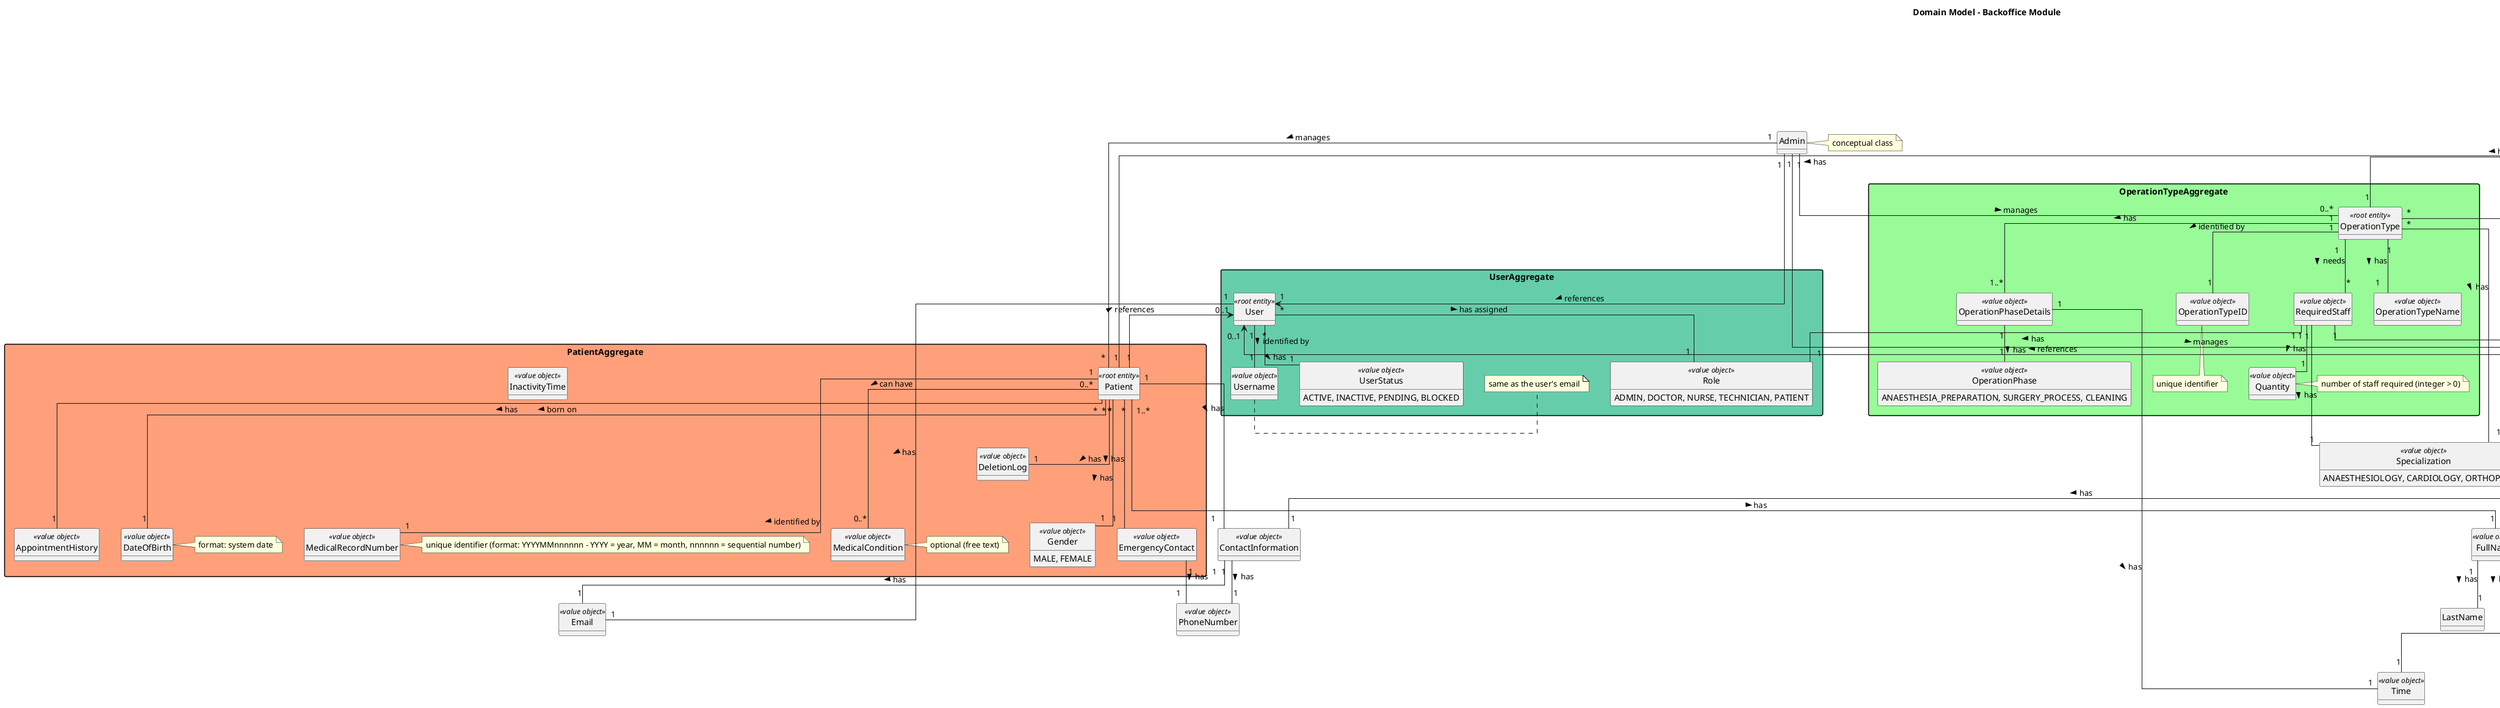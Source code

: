 @startuml domain-model-backoffice-module

skinparam packageStyle rectangle
skinparam shadowing false
skinparam classAttributeIconSize 0
skinparam linetype ortho

left to right direction
top to bottom direction

hide methods
hide circle

title Domain Model - Backoffice Module

package UserAggregate #MediumAquaMarine {
  class User <<root entity>>
  class Username <<value object>>
  note right of Username: same as the user's email
  class Role <<value object>> {
    ADMIN, DOCTOR, NURSE, TECHNICIAN, PATIENT
  }
  class UserStatus <<value object>> {
    ACTIVE, INACTIVE, PENDING, BLOCKED
  }
}

package PatientAggregate #LightSalmon {
  class Patient <<root entity>>
  class DateOfBirth <<value object>>
  note right of DateOfBirth: format: system date
  class Gender <<value object>> {
    MALE, FEMALE
  }
  class MedicalRecordNumber <<value object>>
  note right of MedicalRecordNumber: unique identifier (format: YYYYMMnnnnnn - YYYY = year, MM = month, nnnnnn = sequential number)
  class MedicalCondition <<value object>>
  note right of MedicalCondition: optional (free text)
  class EmergencyContact <<value object>>
  class AppointmentHistory <<value object>>
  class DeletionLog <<value object>>
  class InactivityTime <<value object>>
}

package StaffAggregate #Pink {
  class Staff <<root entity>>
  class StaffID <<value object>>
  class LicenseNumber <<value object>>
  note left of LicenseNumber: unique identifier
  'TODO: REVIEW STAFF AVAILABILITY RELATED CLASSES
  class AvailabilitySlots <<value object>>
  class AppointmentSlots <<value object>>
  class DeactivateTime <<value object>>
}

package OperationRequestAggregate #LightGoldenRodYellow {
  class OperationRequest <<root entity>>
  class RequestID <<value object>>
  note right of RequestID: unique identifier
  class DeadlineDate <<value object>>
  class OperationPriority <<value object>> {
    ELECTIVE, URGENT, EMERGENCY
  }
}

package OperationTypeAggregate #PaleGreen {
  class OperationType <<root entity>>
  class OperationTypeID <<value object>>
  note bottom of OperationTypeID: unique identifier
  class OperationTypeName <<value object>>
  class RequiredStaff <<value object>>
  class Quantity <<value object>>
  note right of Quantity: number of staff required (integer > 0)
  class OperationPhaseDetails <<value object>>
  class OperationPhase <<value object>> {
    ANAESTHESIA_PREPARATION, SURGERY_PROCESS, CLEANING
  }
}

package AppointmentAggregate #IndianRed {
  class Appointment <<root entity>>
  class AppointmentID <<value object>>
  note bottom of AppointmentID: unique identifier
  class AppointmentStatus <<value object>> {
    SCHEDULED, COMPLETED, CANCELED
  }  
}

package SurgeryRoomAggregate #LightBlue {
  class SurgeryRoom <<root entity>>
  class SurgeryRoomID <<value object>>
  note bottom of SurgeryRoomID: unique identifier
  class RoomType <<value object>> {
    OPERATING, CONSULTATION, ICU
  }
  class RoomCapacity <<value object>>
  class AssignedEquipment <<value object>>
  class RoomStatus <<value object>> {
    AVAILABLE, OCCUPIED, UNDER_MAINTENANCE
  }
  class MaintenanceSlots <<value object>>
}

class FullName <<value object>>
class ContactInformation <<value object>>
class PhoneNumber <<value object>>
class Email <<value object>>
class DateTime <<value object>>
class Date <<value object>>
class Time <<value object>>
class Slot <<value object>>
class Specialization <<value object>> {
  ANAESTHESIOLOGY, CARDIOLOGY, ORTHOPEDICS
}
class Status <<value object>> {
  ACTIVE, INACTIVE
}

class Admin
note right of Admin: conceptual class
class Doctor
note right of Doctor: conceptual class
class Nurse
note top of Nurse: conceptual class
class Technician
note right of Technician: conceptual class

FullName "1" -- "1" FirstName : > has
FullName "1" -- "1" LastName : > has
ContactInformation "1" -- "1" PhoneNumber : > has
ContactInformation "1" -- "1" Email : > has
EmergencyContact "1" -- "1" PhoneNumber : > has
DateTime "1" -- "1" Date : > has
DateTime "1" -- "1" Time : > has
Slot "1" -- "2" DateTime : > consists of
RequiredStaff "1" -- "1..*" Staff : > has
MaintenanceSlots "1" -- "1..*" Slot : > has
AvailabilitySlots "1" -- "1..*" Slot : > has
AppointmentSlots "1" -- "1..*" Slot : > has

User "1" -- "1" Username : > identified by
User "1" -- "1" Email : > has
User "*" -- "1" Role : > has assigned
User "*" -- "1" UserStatus : > has

User "0..1" <-- "0..1" Staff : < references
User "0..1" <-- "1" Patient : < references

Patient "1..*" --- "1" FullName : > has
Patient "*" --- "1" DateOfBirth : > born on
Patient "*" --- "1" Gender : > has
Patient "1" --- "1" MedicalRecordNumber : > identified by
Patient "1" --- "1" ContactInformation : > has
Patient "0..*" --- "0..*" MedicalCondition : > can have
Patient "*" ---"1" EmergencyContact : > has
Patient "*" --- "1" AppointmentHistory : > has
'Patient "*" -- "1" Status : > has
Patient "*" -- "1" DeletionLog : > has

Staff "*" -- "1" FullName : > has
Staff "1" -- "1" StaffID : > identified by
Staff "1" -- "1" LicenseNumber : > has
Staff "*" -- "1" Specialization : > has
Staff "1" -- "1" ContactInformation : > has
Staff "1" -- "*" AvailabilitySlots : > has
Staff "1" -- "*" AppointmentSlots : > has
Staff "*" -- "1" Status : > has

OperationRequest "1" -- "1" RequestID : > identified by
OperationRequest "*" -- "1" Patient : > has
OperationRequest "*" -- "1" Staff : > requested by
OperationRequest "*" -- "1" OperationType : > has
OperationRequest "*" -- "1" DeadlineDate : > has
OperationRequest "*" -- "1" OperationPriority : > has

OperationType "1" -- "1" OperationTypeID : > identified by
OperationType "1" -- "1" OperationTypeName : > has
OperationType "1" -- "*" RequiredStaff : > needs
OperationType "*" -- "1" Specialization : > has
OperationType "1" -- "1..*" OperationPhaseDetails : > has
OperationType "*" -- "1" Status : > has
RequiredStaff "1" -- "1" Role : > has
RequiredStaff "1" -- "1" Specialization : > has
RequiredStaff "1" -- "1" Quantity : > has
OperationPhaseDetails "1" -- "1" OperationPhase : > has
OperationPhaseDetails "1" -- "1" Time : > has

Appointment "1" -- "1" AppointmentID : > identified by
Appointment "1" -- "1" OperationRequest : > has
Appointment "*" -- "1" DateTime : > scheduled to
Appointment "*" -- "1" AppointmentStatus : > has
Appointment "*" -- "1" SurgeryRoom : > happens in

SurgeryRoom "1" -- "1" SurgeryRoomID : > identified by
SurgeryRoom "*" -- "1" RoomType : > is
SurgeryRoom "*" -- "1" RoomCapacity : > has
SurgeryRoom "*" -- "1..*" AssignedEquipment : > has
SurgeryRoom "*" -- "1" RoomStatus : > has
SurgeryRoom "*" -- "*" MaintenanceSlots : > has 

Admin "1" --> "1" User : > references
Doctor "1" -- "1" Staff : > is
Nurse "1" -- "1" Staff : > is
Technician "1" -- "1" Staff : > is

Admin "1" -- "*" Staff : > manages
Admin "1" -- "*" Patient : > manages

Admin "1" -- "0..*" OperationType : > manages
Doctor "1" -- "0..*" OperationRequest : > manages

@enduml